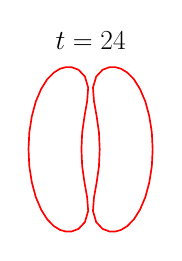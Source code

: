 \begin{tikzpicture}[scale=0.40]

\begin{axis}[
  xmin = -1.8,
  xmax = 1.8,
  ymin = -1.8,
  ymax = 1.8,
  axis equal = true,
  hide axis,
  title = {\Huge$t=24$}
  ]

\addplot [mark=none,red,line width=1.5] table{
-4.962e-01 1.65e+00
-6.111e-01 1.618e+00
-7.356e-01 1.542e+00
-8.692e-01 1.408e+00
-9.927e-01 1.21e+00
-1.1e+00 9.585e-01
-1.179e+00 6.638e-01
-1.23e+00 3.394e-01
-1.246e+00 3.157e-05
-1.23e+00 -3.393e-01
-1.179e+00 -6.637e-01
-1.1e+00 -9.585e-01
-9.927e-01 -1.21e+00
-8.692e-01 -1.407e+00
-7.356e-01 -1.542e+00
-6.111e-01 -1.618e+00
-4.962e-01 -1.65e+00
-3.793e-01 -1.649e+00
-2.413e-01 -1.597e+00
-1.133e-01 -1.461e+00
-4.808e-02 -1.238e+00
-6.854e-02 -9.656e-01
-1.221e-01 -6.647e-01
-1.683e-01 -3.394e-01
-1.835e-01 3.551e-05
-1.683e-01 3.394e-01
-1.221e-01 6.648e-01
-6.854e-02 9.657e-01
-4.809e-02 1.238e+00
-1.133e-01 1.461e+00
-2.413e-01 1.597e+00
-3.793e-01 1.649e+00
-4.962e-01 1.65e+00
};

\addplot [mark=none,red,line width=1.5] table{
4.962e-01 1.65e+00
3.793e-01 1.649e+00
2.413e-01 1.597e+00
1.133e-01 1.461e+00
4.808e-02 1.238e+00
6.854e-02 9.657e-01
1.221e-01 6.648e-01
1.683e-01 3.394e-01
1.835e-01 3.876e-05
1.683e-01 -3.394e-01
1.221e-01 -6.647e-01
6.854e-02 -9.656e-01
4.809e-02 -1.238e+00
1.133e-01 -1.461e+00
2.413e-01 -1.597e+00
3.793e-01 -1.649e+00
4.962e-01 -1.65e+00
6.111e-01 -1.618e+00
7.356e-01 -1.542e+00
8.692e-01 -1.407e+00
9.927e-01 -1.21e+00
1.1e+00 -9.585e-01
1.179e+00 -6.637e-01
1.23e+00 -3.393e-01
1.246e+00 4.269e-05
1.23e+00 3.394e-01
1.179e+00 6.638e-01
1.1e+00 9.585e-01
9.927e-01 1.21e+00
8.692e-01 1.408e+00
7.356e-01 1.542e+00
6.111e-01 1.618e+00
4.962e-01 1.65e+00
};

\end{axis}

%\draw[gray,thin] (0,0) grid +(3,4);

\end{tikzpicture}

